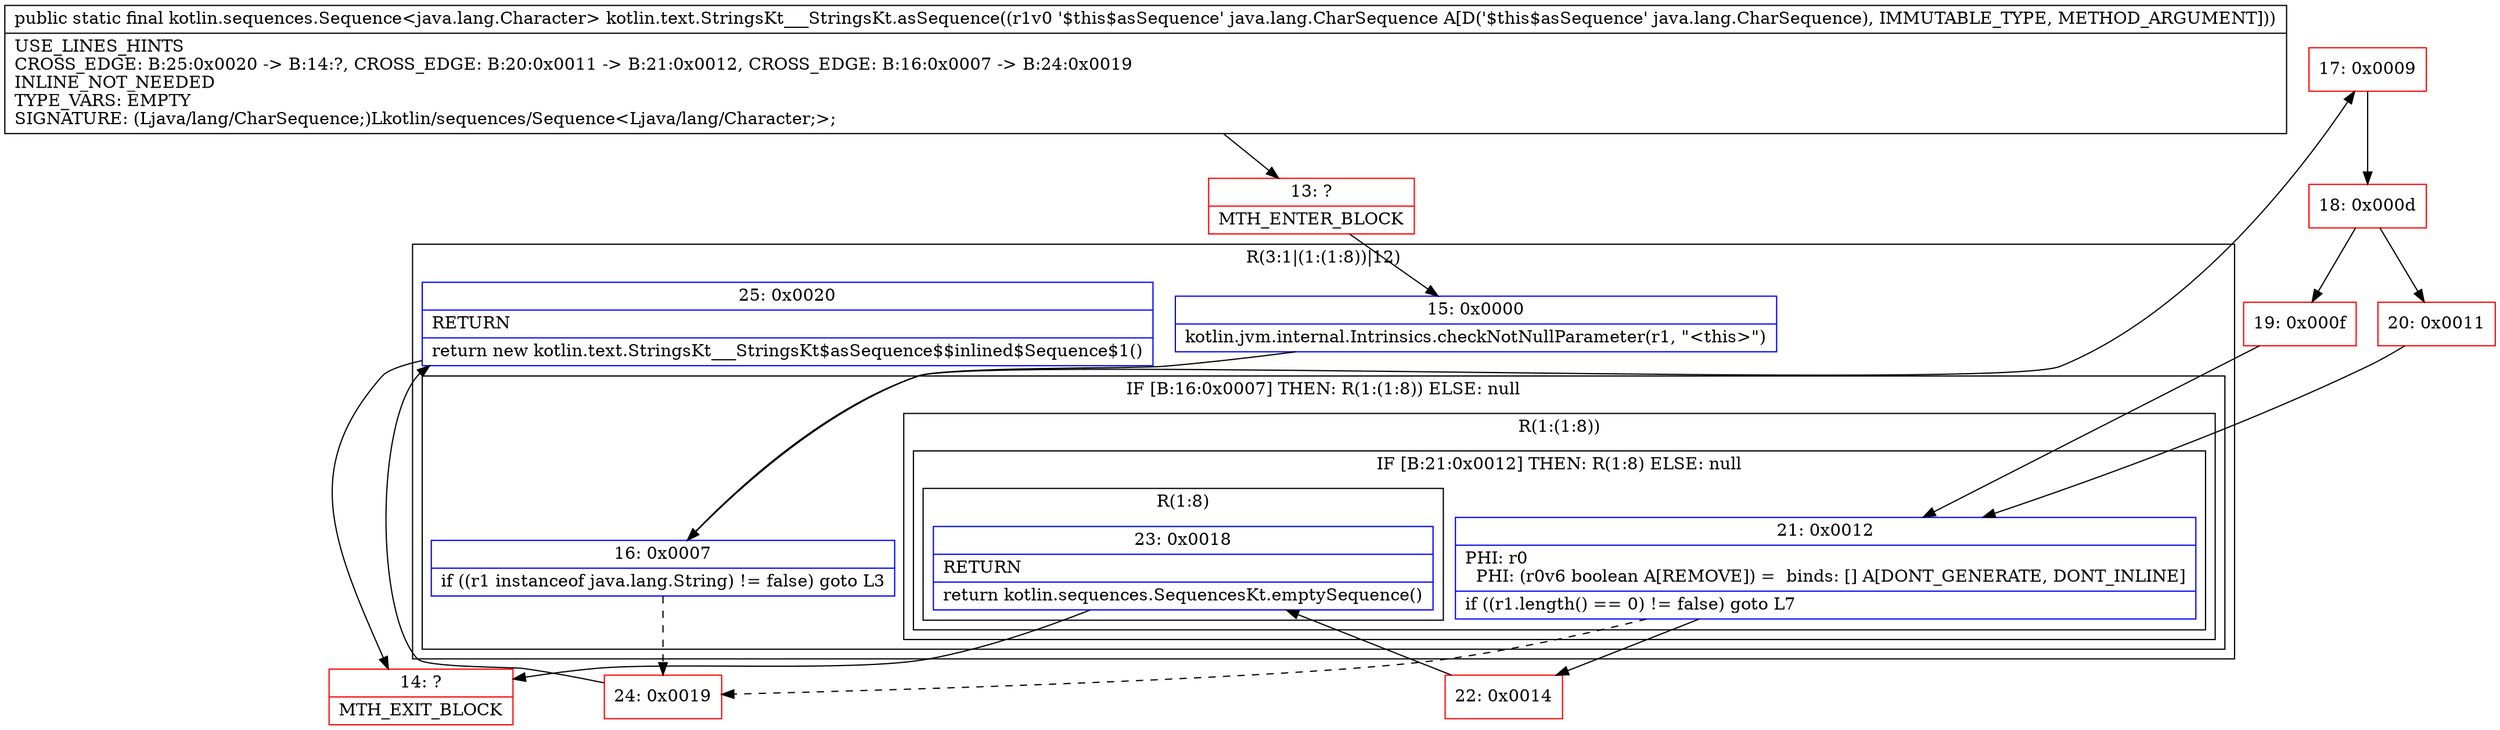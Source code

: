 digraph "CFG forkotlin.text.StringsKt___StringsKt.asSequence(Ljava\/lang\/CharSequence;)Lkotlin\/sequences\/Sequence;" {
subgraph cluster_Region_1553407225 {
label = "R(3:1|(1:(1:8))|12)";
node [shape=record,color=blue];
Node_15 [shape=record,label="{15\:\ 0x0000|kotlin.jvm.internal.Intrinsics.checkNotNullParameter(r1, \"\<this\>\")\l}"];
subgraph cluster_IfRegion_196895468 {
label = "IF [B:16:0x0007] THEN: R(1:(1:8)) ELSE: null";
node [shape=record,color=blue];
Node_16 [shape=record,label="{16\:\ 0x0007|if ((r1 instanceof java.lang.String) != false) goto L3\l}"];
subgraph cluster_Region_476145243 {
label = "R(1:(1:8))";
node [shape=record,color=blue];
subgraph cluster_IfRegion_851655850 {
label = "IF [B:21:0x0012] THEN: R(1:8) ELSE: null";
node [shape=record,color=blue];
Node_21 [shape=record,label="{21\:\ 0x0012|PHI: r0 \l  PHI: (r0v6 boolean A[REMOVE]) =  binds: [] A[DONT_GENERATE, DONT_INLINE]\l|if ((r1.length() == 0) != false) goto L7\l}"];
subgraph cluster_Region_1448578783 {
label = "R(1:8)";
node [shape=record,color=blue];
Node_23 [shape=record,label="{23\:\ 0x0018|RETURN\l|return kotlin.sequences.SequencesKt.emptySequence()\l}"];
}
}
}
}
Node_25 [shape=record,label="{25\:\ 0x0020|RETURN\l|return new kotlin.text.StringsKt___StringsKt$asSequence$$inlined$Sequence$1()\l}"];
}
Node_13 [shape=record,color=red,label="{13\:\ ?|MTH_ENTER_BLOCK\l}"];
Node_17 [shape=record,color=red,label="{17\:\ 0x0009}"];
Node_18 [shape=record,color=red,label="{18\:\ 0x000d}"];
Node_19 [shape=record,color=red,label="{19\:\ 0x000f}"];
Node_22 [shape=record,color=red,label="{22\:\ 0x0014}"];
Node_14 [shape=record,color=red,label="{14\:\ ?|MTH_EXIT_BLOCK\l}"];
Node_20 [shape=record,color=red,label="{20\:\ 0x0011}"];
Node_24 [shape=record,color=red,label="{24\:\ 0x0019}"];
MethodNode[shape=record,label="{public static final kotlin.sequences.Sequence\<java.lang.Character\> kotlin.text.StringsKt___StringsKt.asSequence((r1v0 '$this$asSequence' java.lang.CharSequence A[D('$this$asSequence' java.lang.CharSequence), IMMUTABLE_TYPE, METHOD_ARGUMENT]))  | USE_LINES_HINTS\lCROSS_EDGE: B:25:0x0020 \-\> B:14:?, CROSS_EDGE: B:20:0x0011 \-\> B:21:0x0012, CROSS_EDGE: B:16:0x0007 \-\> B:24:0x0019\lINLINE_NOT_NEEDED\lTYPE_VARS: EMPTY\lSIGNATURE: (Ljava\/lang\/CharSequence;)Lkotlin\/sequences\/Sequence\<Ljava\/lang\/Character;\>;\l}"];
MethodNode -> Node_13;Node_15 -> Node_16;
Node_16 -> Node_17;
Node_16 -> Node_24[style=dashed];
Node_21 -> Node_22;
Node_21 -> Node_24[style=dashed];
Node_23 -> Node_14;
Node_25 -> Node_14;
Node_13 -> Node_15;
Node_17 -> Node_18;
Node_18 -> Node_19;
Node_18 -> Node_20;
Node_19 -> Node_21;
Node_22 -> Node_23;
Node_20 -> Node_21;
Node_24 -> Node_25;
}

